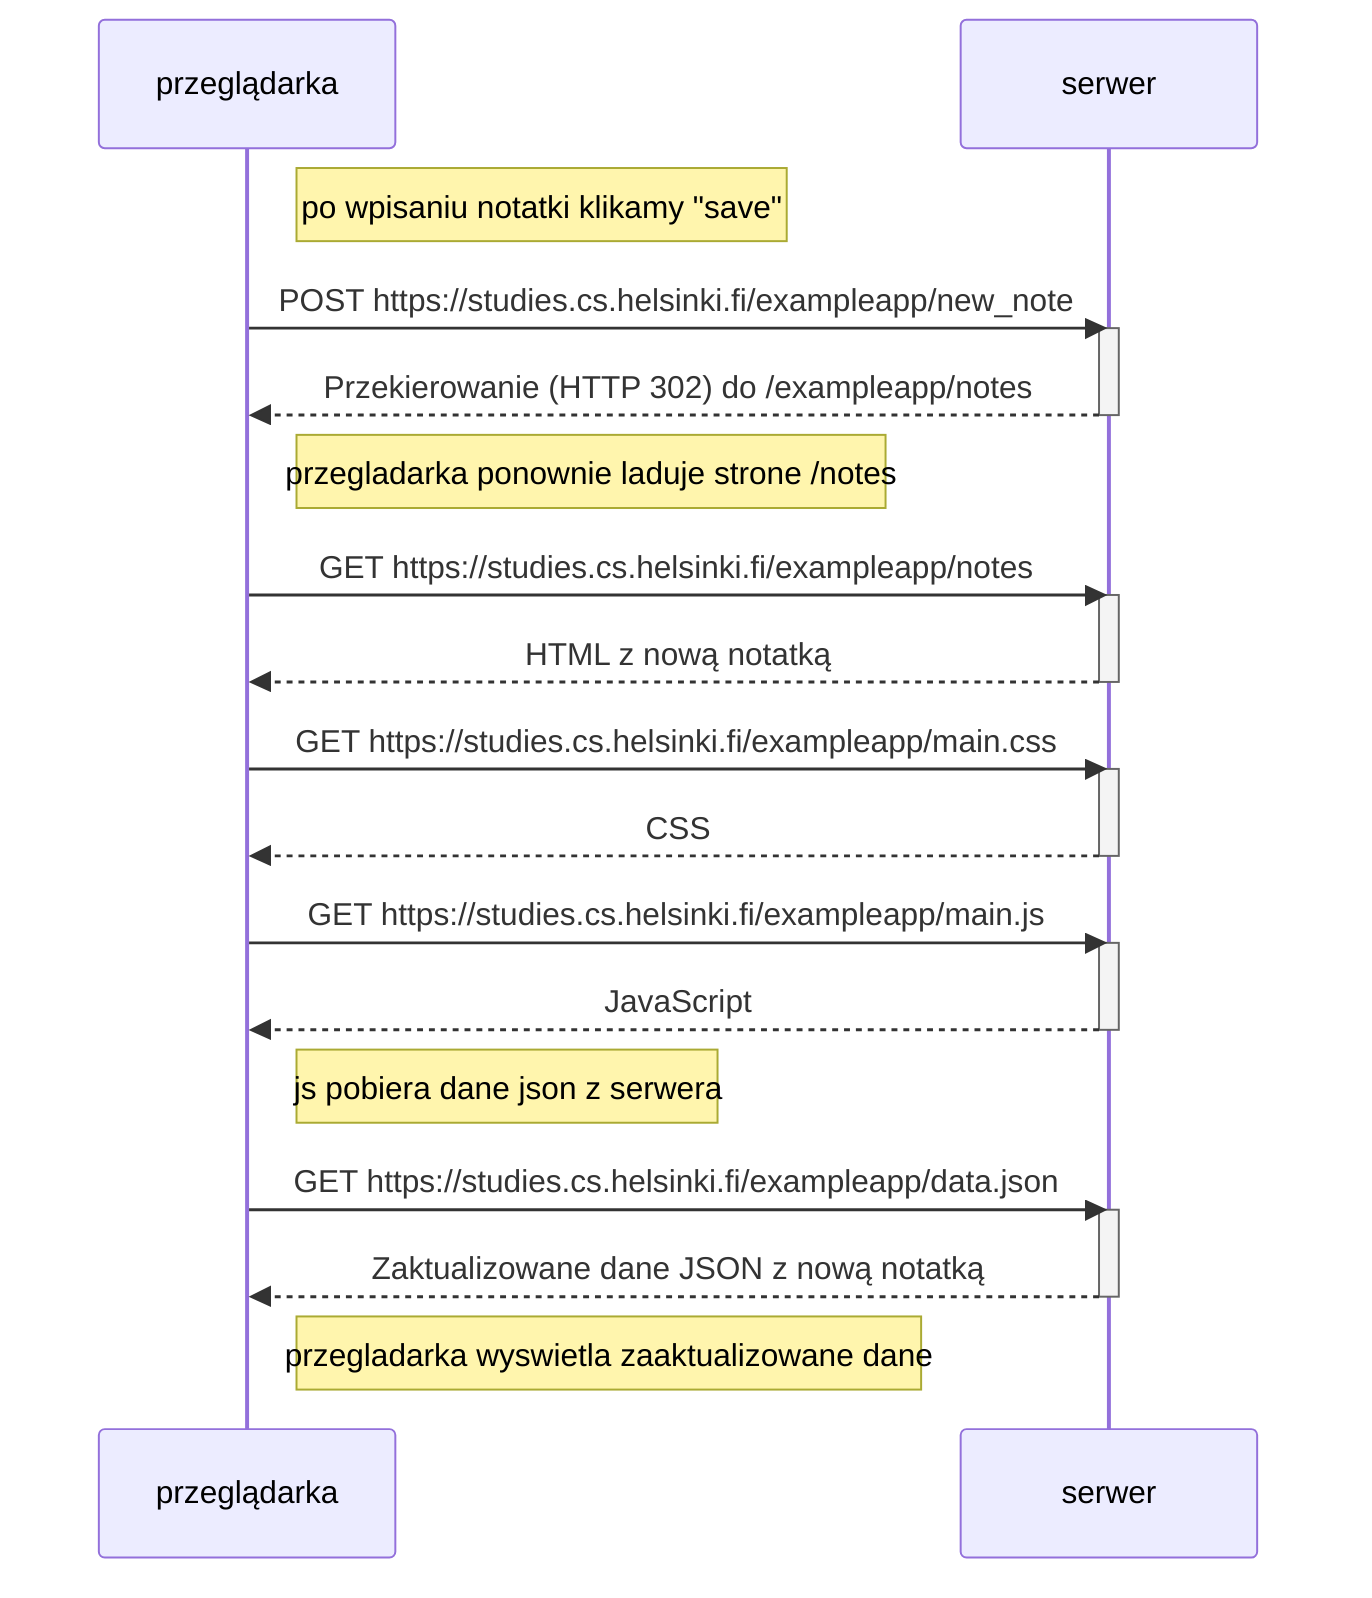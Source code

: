 sequenceDiagram
    participant przeglądarka
    participant serwer

    Note right of przeglądarka: po wpisaniu notatki klikamy "save"

    przeglądarka->>serwer: POST https://studies.cs.helsinki.fi/exampleapp/new_note
    activate serwer
    serwer-->>przeglądarka: Przekierowanie (HTTP 302) do /exampleapp/notes
    deactivate serwer

    Note right of przeglądarka: przegladarka ponownie laduje strone /notes

    przeglądarka->>serwer: GET https://studies.cs.helsinki.fi/exampleapp/notes
    activate serwer
    serwer-->>przeglądarka: HTML z nową notatką
    deactivate serwer

    przeglądarka->>serwer: GET https://studies.cs.helsinki.fi/exampleapp/main.css
    activate serwer
    serwer-->>przeglądarka: CSS
    deactivate serwer

    przeglądarka->>serwer: GET https://studies.cs.helsinki.fi/exampleapp/main.js
    activate serwer
    serwer-->>przeglądarka: JavaScript
    deactivate serwer

    Note right of przeglądarka: js pobiera dane json z serwera

    przeglądarka->>serwer: GET https://studies.cs.helsinki.fi/exampleapp/data.json
    activate serwer
    serwer-->>przeglądarka: Zaktualizowane dane JSON z nową notatką
    deactivate serwer

    Note right of przeglądarka: przegladarka wyswietla zaaktualizowane dane